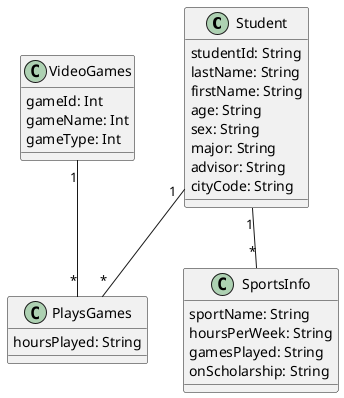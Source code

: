 @startuml "Game1"


class Student{
  studentId: String
  lastName: String
  firstName: String
  age: String
  sex: String
  major: String
  advisor: String
  cityCode: String
}

class VideoGames{
  gameId: Int
  gameName: Int
  gameType: Int
}

class PlaysGames{
  hoursPlayed: String
}

class SportsInfo{
  sportName: String
  hoursPerWeek: String
  gamesPlayed: String
  onScholarship: String
}



Student "1" -- "*" PlaysGames

Student "1" -- "*" SportsInfo

VideoGames "1" -- "*" PlaysGames


@enduml